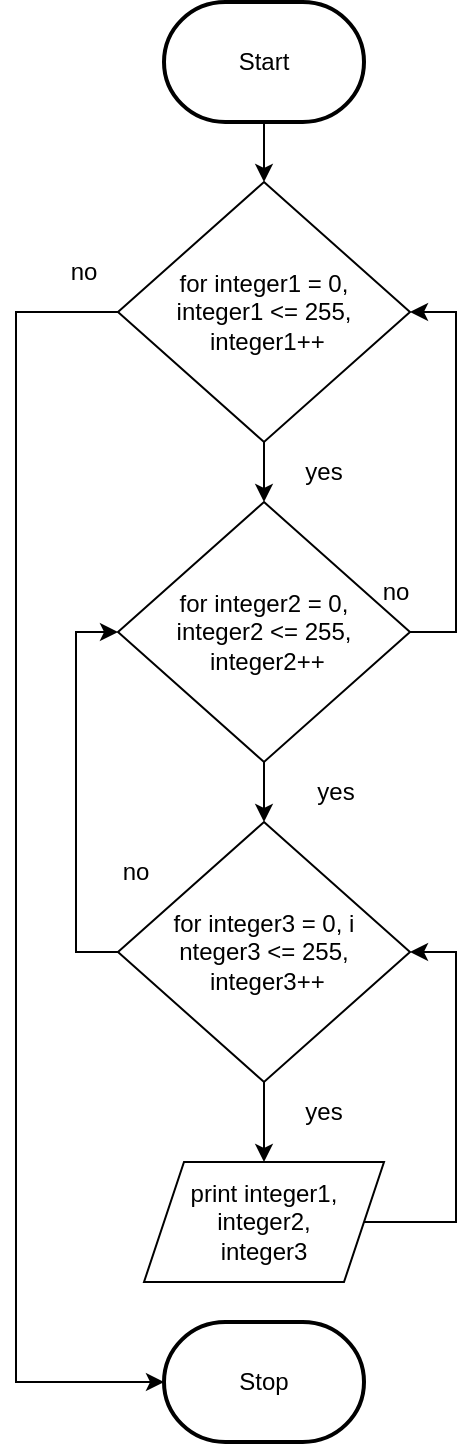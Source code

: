 <mxfile>
    <diagram id="SI7tuCP2dQLLvXjDpIHG" name="Page-1">
        <mxGraphModel dx="1074" dy="1918" grid="1" gridSize="10" guides="1" tooltips="1" connect="1" arrows="1" fold="1" page="1" pageScale="1" pageWidth="827" pageHeight="1169" math="0" shadow="0">
            <root>
                <mxCell id="0"/>
                <mxCell id="1" parent="0"/>
                <mxCell id="208" value="" style="edgeStyle=none;html=1;" parent="1" source="3" target="51" edge="1">
                    <mxGeometry relative="1" as="geometry"/>
                </mxCell>
                <mxCell id="3" value="Start" style="strokeWidth=2;html=1;shape=mxgraph.flowchart.terminator;whiteSpace=wrap;" parent="1" vertex="1">
                    <mxGeometry x="364" y="-1110" width="100" height="60" as="geometry"/>
                </mxCell>
                <mxCell id="10" value="Stop" style="strokeWidth=2;html=1;shape=mxgraph.flowchart.terminator;whiteSpace=wrap;rounded=1;" parent="1" vertex="1">
                    <mxGeometry x="364" y="-450" width="100" height="60" as="geometry"/>
                </mxCell>
                <mxCell id="209" style="edgeStyle=none;html=1;entryX=0.5;entryY=0;entryDx=0;entryDy=0;" parent="1" source="51" target="206" edge="1">
                    <mxGeometry relative="1" as="geometry"/>
                </mxCell>
                <mxCell id="232" style="edgeStyle=none;rounded=0;html=1;entryX=0;entryY=0.5;entryDx=0;entryDy=0;entryPerimeter=0;" edge="1" parent="1" source="51" target="10">
                    <mxGeometry relative="1" as="geometry">
                        <Array as="points">
                            <mxPoint x="290" y="-955"/>
                            <mxPoint x="290" y="-420"/>
                        </Array>
                    </mxGeometry>
                </mxCell>
                <mxCell id="51" value="for integer1&amp;nbsp;= 0, &lt;br&gt;integer1 &amp;lt;= 255,&lt;br&gt;&amp;nbsp;integer1++" style="rhombus;whiteSpace=wrap;html=1;" parent="1" vertex="1">
                    <mxGeometry x="341" y="-1020" width="146" height="130" as="geometry"/>
                </mxCell>
                <mxCell id="210" value="" style="edgeStyle=none;html=1;" parent="1" source="206" target="207" edge="1">
                    <mxGeometry relative="1" as="geometry"/>
                </mxCell>
                <mxCell id="230" style="edgeStyle=none;rounded=0;html=1;entryX=1;entryY=0.5;entryDx=0;entryDy=0;" edge="1" parent="1" source="206" target="51">
                    <mxGeometry relative="1" as="geometry">
                        <Array as="points">
                            <mxPoint x="510" y="-795"/>
                            <mxPoint x="510" y="-955"/>
                        </Array>
                    </mxGeometry>
                </mxCell>
                <mxCell id="206" value="for integer2 = 0, &lt;br&gt;integer2 &amp;lt;= 255,&lt;br&gt;&amp;nbsp;integer2++" style="rhombus;whiteSpace=wrap;html=1;" parent="1" vertex="1">
                    <mxGeometry x="341" y="-860" width="146" height="130" as="geometry"/>
                </mxCell>
                <mxCell id="214" value="" style="edgeStyle=none;html=1;fontSize=8;" parent="1" source="207" target="212" edge="1">
                    <mxGeometry relative="1" as="geometry"/>
                </mxCell>
                <mxCell id="229" style="edgeStyle=none;rounded=0;html=1;entryX=0;entryY=0.5;entryDx=0;entryDy=0;" edge="1" parent="1" source="207" target="206">
                    <mxGeometry relative="1" as="geometry">
                        <Array as="points">
                            <mxPoint x="320" y="-635"/>
                            <mxPoint x="320" y="-795"/>
                        </Array>
                    </mxGeometry>
                </mxCell>
                <mxCell id="207" value="for integer3&amp;nbsp;= 0, i&lt;br&gt;nteger3 &amp;lt;= 255,&lt;br&gt;&amp;nbsp;integer3++" style="rhombus;whiteSpace=wrap;html=1;" parent="1" vertex="1">
                    <mxGeometry x="341" y="-700" width="146" height="130" as="geometry"/>
                </mxCell>
                <mxCell id="228" style="edgeStyle=none;html=1;entryX=1;entryY=0.5;entryDx=0;entryDy=0;rounded=0;" edge="1" parent="1" source="212" target="207">
                    <mxGeometry relative="1" as="geometry">
                        <Array as="points">
                            <mxPoint x="510" y="-500"/>
                            <mxPoint x="510" y="-635"/>
                        </Array>
                    </mxGeometry>
                </mxCell>
                <mxCell id="212" value="&lt;font style=&quot;font-size: 12px&quot;&gt;print integer1, integer2, &lt;br&gt;integer3&lt;/font&gt;" style="shape=parallelogram;perimeter=parallelogramPerimeter;whiteSpace=wrap;html=1;fixedSize=1;fontSize=8;" parent="1" vertex="1">
                    <mxGeometry x="354" y="-530" width="120" height="60" as="geometry"/>
                </mxCell>
                <mxCell id="221" value="yes" style="text;html=1;strokeColor=none;fillColor=none;align=center;verticalAlign=middle;whiteSpace=wrap;rounded=0;fontSize=12;" parent="1" vertex="1">
                    <mxGeometry x="420" y="-730" width="60" height="30" as="geometry"/>
                </mxCell>
                <mxCell id="223" value="yes" style="text;html=1;strokeColor=none;fillColor=none;align=center;verticalAlign=middle;whiteSpace=wrap;rounded=0;fontSize=12;" parent="1" vertex="1">
                    <mxGeometry x="414" y="-890" width="60" height="30" as="geometry"/>
                </mxCell>
                <mxCell id="224" value="yes" style="text;html=1;strokeColor=none;fillColor=none;align=center;verticalAlign=middle;whiteSpace=wrap;rounded=0;fontSize=12;" parent="1" vertex="1">
                    <mxGeometry x="414" y="-570" width="60" height="30" as="geometry"/>
                </mxCell>
                <mxCell id="225" value="no" style="text;html=1;strokeColor=none;fillColor=none;align=center;verticalAlign=middle;whiteSpace=wrap;rounded=0;fontSize=12;" parent="1" vertex="1">
                    <mxGeometry x="320" y="-690" width="60" height="30" as="geometry"/>
                </mxCell>
                <mxCell id="226" value="no" style="text;html=1;strokeColor=none;fillColor=none;align=center;verticalAlign=middle;whiteSpace=wrap;rounded=0;fontSize=12;" parent="1" vertex="1">
                    <mxGeometry x="450" y="-830" width="60" height="30" as="geometry"/>
                </mxCell>
                <mxCell id="227" value="no" style="text;html=1;strokeColor=none;fillColor=none;align=center;verticalAlign=middle;whiteSpace=wrap;rounded=0;fontSize=12;" parent="1" vertex="1">
                    <mxGeometry x="294" y="-990" width="60" height="30" as="geometry"/>
                </mxCell>
            </root>
        </mxGraphModel>
    </diagram>
</mxfile>